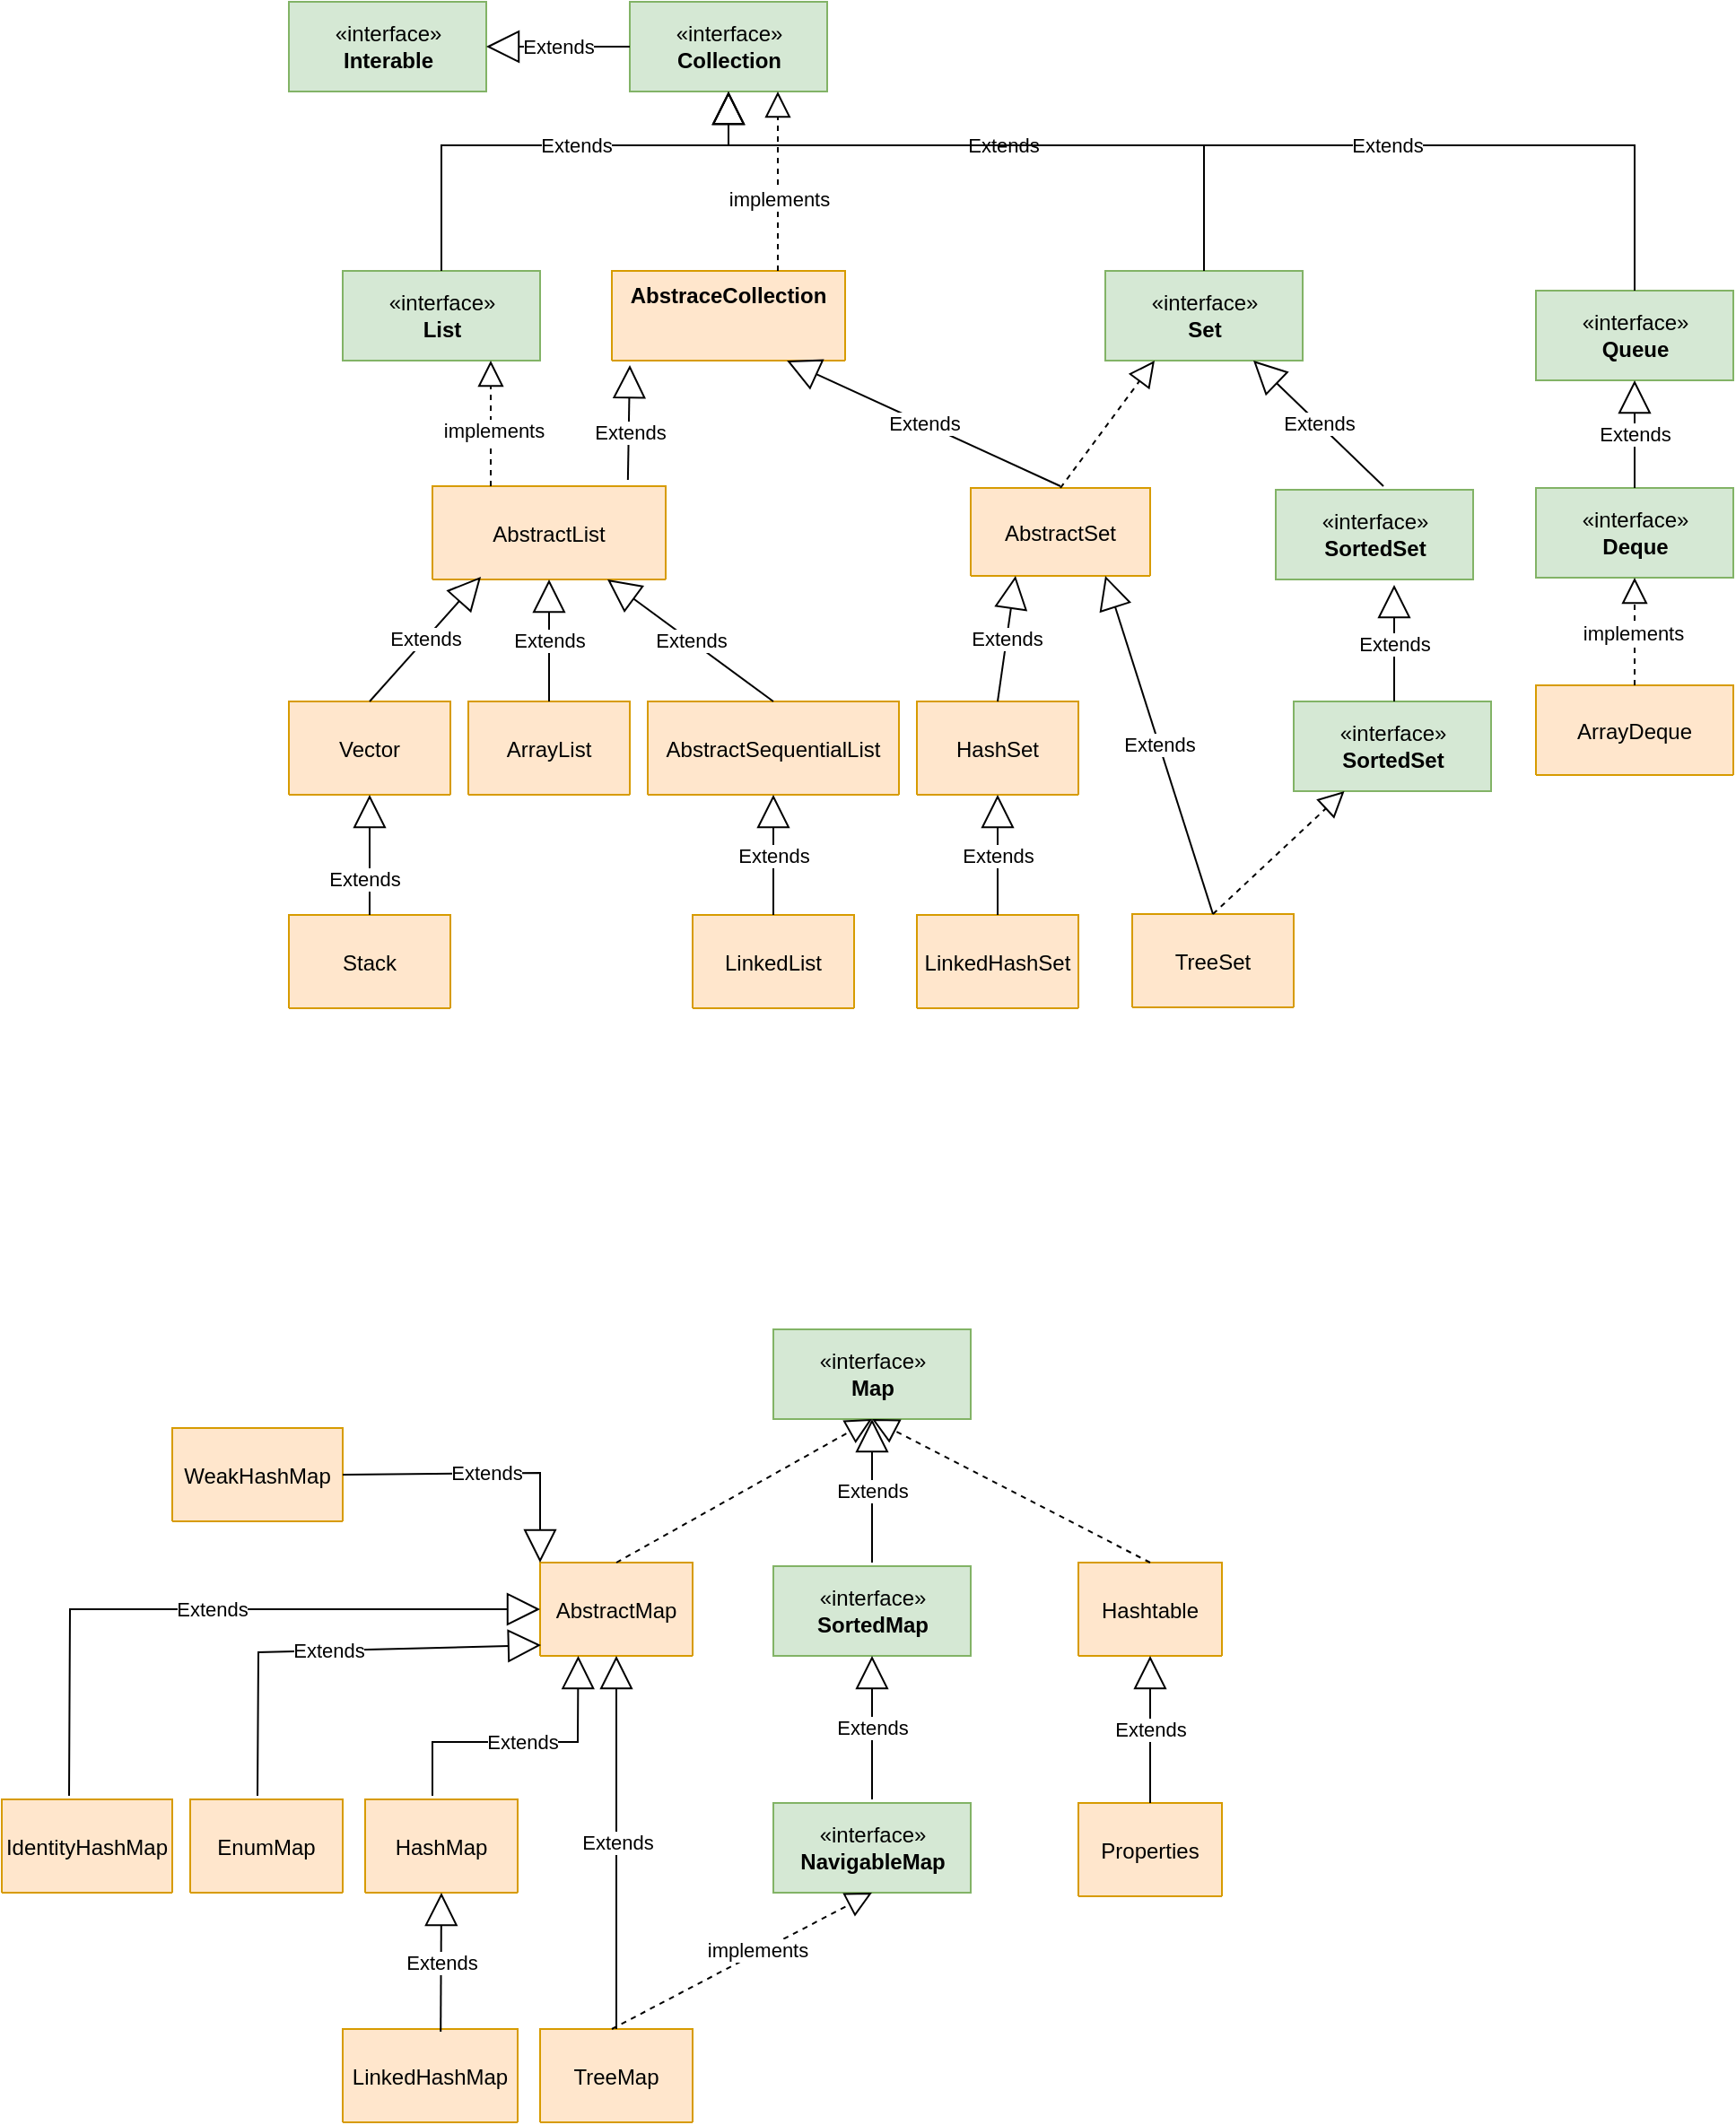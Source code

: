 <mxfile version="20.5.3" type="github">
  <diagram id="C5RBs43oDa-KdzZeNtuy" name="Page-1">
    <mxGraphModel dx="1577" dy="855" grid="1" gridSize="10" guides="1" tooltips="1" connect="1" arrows="1" fold="1" page="1" pageScale="1" pageWidth="827" pageHeight="1169" math="0" shadow="0">
      <root>
        <mxCell id="WIyWlLk6GJQsqaUBKTNV-0" />
        <mxCell id="WIyWlLk6GJQsqaUBKTNV-1" parent="WIyWlLk6GJQsqaUBKTNV-0" />
        <mxCell id="dlooKwLvbPnngXZhfxIg-0" value="«interface»&lt;br&gt;&lt;b&gt;Interable&lt;/b&gt;" style="html=1;fillColor=#d5e8d4;strokeColor=#82b366;" parent="WIyWlLk6GJQsqaUBKTNV-1" vertex="1">
          <mxGeometry x="210" y="50" width="110" height="50" as="geometry" />
        </mxCell>
        <mxCell id="dlooKwLvbPnngXZhfxIg-1" value="«interface»&lt;br&gt;&lt;b&gt;Collection&lt;/b&gt;" style="html=1;fillColor=#d5e8d4;strokeColor=#82b366;" parent="WIyWlLk6GJQsqaUBKTNV-1" vertex="1">
          <mxGeometry x="400" y="50" width="110" height="50" as="geometry" />
        </mxCell>
        <mxCell id="dlooKwLvbPnngXZhfxIg-3" value="Extends" style="endArrow=block;endSize=16;endFill=0;html=1;rounded=0;entryX=1;entryY=0.5;entryDx=0;entryDy=0;exitX=0;exitY=0.5;exitDx=0;exitDy=0;" parent="WIyWlLk6GJQsqaUBKTNV-1" source="dlooKwLvbPnngXZhfxIg-1" target="dlooKwLvbPnngXZhfxIg-0" edge="1">
          <mxGeometry width="160" relative="1" as="geometry">
            <mxPoint x="350" y="170" as="sourcePoint" />
            <mxPoint x="350" y="80" as="targetPoint" />
          </mxGeometry>
        </mxCell>
        <mxCell id="dlooKwLvbPnngXZhfxIg-7" value="«interface»&lt;br&gt;&lt;b&gt;Set&lt;/b&gt;" style="html=1;fillColor=#d5e8d4;strokeColor=#82b366;" parent="WIyWlLk6GJQsqaUBKTNV-1" vertex="1">
          <mxGeometry x="665" y="200" width="110" height="50" as="geometry" />
        </mxCell>
        <mxCell id="dlooKwLvbPnngXZhfxIg-8" value="«interface»&lt;br&gt;&lt;b&gt;List&lt;/b&gt;" style="html=1;fillColor=#d5e8d4;strokeColor=#82b366;" parent="WIyWlLk6GJQsqaUBKTNV-1" vertex="1">
          <mxGeometry x="240" y="200" width="110" height="50" as="geometry" />
        </mxCell>
        <mxCell id="dlooKwLvbPnngXZhfxIg-9" value="«interface»&lt;br&gt;&lt;b&gt;Queue&lt;/b&gt;" style="html=1;fillColor=#d5e8d4;strokeColor=#82b366;" parent="WIyWlLk6GJQsqaUBKTNV-1" vertex="1">
          <mxGeometry x="905" y="211" width="110" height="50" as="geometry" />
        </mxCell>
        <mxCell id="dlooKwLvbPnngXZhfxIg-10" value="Extends" style="endArrow=block;endSize=16;endFill=0;html=1;rounded=0;exitX=0.5;exitY=0;exitDx=0;exitDy=0;entryX=0.5;entryY=1;entryDx=0;entryDy=0;" parent="WIyWlLk6GJQsqaUBKTNV-1" source="dlooKwLvbPnngXZhfxIg-8" target="dlooKwLvbPnngXZhfxIg-1" edge="1">
          <mxGeometry x="0.115" width="160" relative="1" as="geometry">
            <mxPoint x="465" y="210" as="sourcePoint" />
            <mxPoint x="460" y="100" as="targetPoint" />
            <Array as="points">
              <mxPoint x="295" y="130" />
              <mxPoint x="455" y="130" />
            </Array>
            <mxPoint as="offset" />
          </mxGeometry>
        </mxCell>
        <mxCell id="dlooKwLvbPnngXZhfxIg-11" value="Extends" style="endArrow=block;endSize=16;endFill=0;html=1;rounded=0;exitX=0.5;exitY=0;exitDx=0;exitDy=0;" parent="WIyWlLk6GJQsqaUBKTNV-1" source="dlooKwLvbPnngXZhfxIg-7" edge="1">
          <mxGeometry width="160" relative="1" as="geometry">
            <mxPoint x="475" y="220" as="sourcePoint" />
            <mxPoint x="455" y="100" as="targetPoint" />
            <Array as="points">
              <mxPoint x="720" y="130" />
              <mxPoint x="455" y="130" />
            </Array>
          </mxGeometry>
        </mxCell>
        <mxCell id="dlooKwLvbPnngXZhfxIg-12" value="Extends" style="endArrow=block;endSize=16;endFill=0;html=1;rounded=0;exitX=0.5;exitY=0;exitDx=0;exitDy=0;entryX=0.5;entryY=1;entryDx=0;entryDy=0;" parent="WIyWlLk6GJQsqaUBKTNV-1" source="dlooKwLvbPnngXZhfxIg-9" target="dlooKwLvbPnngXZhfxIg-1" edge="1">
          <mxGeometry x="-0.289" width="160" relative="1" as="geometry">
            <mxPoint x="485" y="230" as="sourcePoint" />
            <mxPoint x="450" y="100" as="targetPoint" />
            <Array as="points">
              <mxPoint x="960" y="130" />
              <mxPoint x="455" y="130" />
            </Array>
            <mxPoint as="offset" />
          </mxGeometry>
        </mxCell>
        <mxCell id="6B9sUo9CJc6ljZTl5NZJ-1" value="AbstraceCollection" style="swimlane;fontStyle=1;align=center;verticalAlign=top;childLayout=stackLayout;horizontal=1;startSize=50;horizontalStack=0;resizeParent=1;resizeParentMax=0;resizeLast=0;collapsible=1;marginBottom=0;fillColor=#ffe6cc;strokeColor=#d79b00;" vertex="1" parent="WIyWlLk6GJQsqaUBKTNV-1">
          <mxGeometry x="390" y="200" width="130" height="50" as="geometry" />
        </mxCell>
        <mxCell id="6B9sUo9CJc6ljZTl5NZJ-5" value="" style="endArrow=block;dashed=1;endFill=0;endSize=12;html=1;rounded=0;entryX=0.75;entryY=1;entryDx=0;entryDy=0;exitX=0.75;exitY=0;exitDx=0;exitDy=0;" edge="1" parent="WIyWlLk6GJQsqaUBKTNV-1" target="dlooKwLvbPnngXZhfxIg-1">
          <mxGeometry width="160" relative="1" as="geometry">
            <mxPoint x="482.5" y="200" as="sourcePoint" />
            <mxPoint x="500" y="170" as="targetPoint" />
          </mxGeometry>
        </mxCell>
        <mxCell id="6B9sUo9CJc6ljZTl5NZJ-6" value="implements&lt;br&gt;" style="edgeLabel;html=1;align=center;verticalAlign=middle;resizable=0;points=[];" vertex="1" connectable="0" parent="6B9sUo9CJc6ljZTl5NZJ-5">
          <mxGeometry x="-0.2" y="1" relative="1" as="geometry">
            <mxPoint x="1" as="offset" />
          </mxGeometry>
        </mxCell>
        <mxCell id="6B9sUo9CJc6ljZTl5NZJ-12" value="AbstractList" style="swimlane;fontStyle=0;childLayout=stackLayout;horizontal=1;startSize=52;fillColor=#ffe6cc;horizontalStack=0;resizeParent=1;resizeParentMax=0;resizeLast=0;collapsible=1;marginBottom=0;strokeColor=#d79b00;" vertex="1" parent="WIyWlLk6GJQsqaUBKTNV-1">
          <mxGeometry x="290" y="320" width="130" height="52" as="geometry" />
        </mxCell>
        <mxCell id="6B9sUo9CJc6ljZTl5NZJ-16" value="" style="endArrow=block;dashed=1;endFill=0;endSize=12;html=1;rounded=0;entryX=0.75;entryY=1;entryDx=0;entryDy=0;exitX=0.25;exitY=0;exitDx=0;exitDy=0;" edge="1" parent="WIyWlLk6GJQsqaUBKTNV-1" source="6B9sUo9CJc6ljZTl5NZJ-12" target="dlooKwLvbPnngXZhfxIg-8">
          <mxGeometry width="160" relative="1" as="geometry">
            <mxPoint x="160" y="270" as="sourcePoint" />
            <mxPoint x="320" y="270" as="targetPoint" />
          </mxGeometry>
        </mxCell>
        <mxCell id="6B9sUo9CJc6ljZTl5NZJ-18" value="implements" style="edgeLabel;html=1;align=center;verticalAlign=middle;resizable=0;points=[];" vertex="1" connectable="0" parent="6B9sUo9CJc6ljZTl5NZJ-16">
          <mxGeometry x="-0.071" relative="1" as="geometry">
            <mxPoint x="1" y="1" as="offset" />
          </mxGeometry>
        </mxCell>
        <mxCell id="6B9sUo9CJc6ljZTl5NZJ-17" value="Extends" style="endArrow=block;endSize=16;endFill=0;html=1;rounded=0;exitX=0.838;exitY=-0.067;exitDx=0;exitDy=0;exitPerimeter=0;entryX=0.077;entryY=1.05;entryDx=0;entryDy=0;entryPerimeter=0;" edge="1" parent="WIyWlLk6GJQsqaUBKTNV-1" source="6B9sUo9CJc6ljZTl5NZJ-12" target="6B9sUo9CJc6ljZTl5NZJ-1">
          <mxGeometry x="-0.171" y="-1" width="160" relative="1" as="geometry">
            <mxPoint x="370" y="270" as="sourcePoint" />
            <mxPoint x="530" y="270" as="targetPoint" />
            <mxPoint as="offset" />
          </mxGeometry>
        </mxCell>
        <mxCell id="6B9sUo9CJc6ljZTl5NZJ-19" value="ArrayList" style="swimlane;fontStyle=0;childLayout=stackLayout;horizontal=1;startSize=52;fillColor=#ffe6cc;horizontalStack=0;resizeParent=1;resizeParentMax=0;resizeLast=0;collapsible=1;marginBottom=0;strokeColor=#d79b00;" vertex="1" parent="WIyWlLk6GJQsqaUBKTNV-1">
          <mxGeometry x="310" y="440" width="90" height="52" as="geometry" />
        </mxCell>
        <mxCell id="6B9sUo9CJc6ljZTl5NZJ-21" value="Extends" style="endArrow=block;endSize=16;endFill=0;html=1;rounded=0;entryX=0.5;entryY=1;entryDx=0;entryDy=0;" edge="1" parent="WIyWlLk6GJQsqaUBKTNV-1" source="6B9sUo9CJc6ljZTl5NZJ-19" target="6B9sUo9CJc6ljZTl5NZJ-12">
          <mxGeometry width="160" relative="1" as="geometry">
            <mxPoint x="300" y="410" as="sourcePoint" />
            <mxPoint x="460" y="410" as="targetPoint" />
          </mxGeometry>
        </mxCell>
        <mxCell id="6B9sUo9CJc6ljZTl5NZJ-23" value="Vector" style="swimlane;fontStyle=0;childLayout=stackLayout;horizontal=1;startSize=52;fillColor=#ffe6cc;horizontalStack=0;resizeParent=1;resizeParentMax=0;resizeLast=0;collapsible=1;marginBottom=0;strokeColor=#d79b00;" vertex="1" parent="WIyWlLk6GJQsqaUBKTNV-1">
          <mxGeometry x="210" y="440" width="90" height="52" as="geometry" />
        </mxCell>
        <mxCell id="6B9sUo9CJc6ljZTl5NZJ-28" value="Extends" style="endArrow=block;endSize=16;endFill=0;html=1;rounded=0;exitX=0.5;exitY=0;exitDx=0;exitDy=0;entryX=0.208;entryY=0.971;entryDx=0;entryDy=0;entryPerimeter=0;" edge="1" parent="WIyWlLk6GJQsqaUBKTNV-1" source="6B9sUo9CJc6ljZTl5NZJ-23" target="6B9sUo9CJc6ljZTl5NZJ-12">
          <mxGeometry width="160" relative="1" as="geometry">
            <mxPoint x="140" y="390" as="sourcePoint" />
            <mxPoint x="300" y="390" as="targetPoint" />
          </mxGeometry>
        </mxCell>
        <mxCell id="6B9sUo9CJc6ljZTl5NZJ-29" value="AbstractSequentialList" style="swimlane;fontStyle=0;childLayout=stackLayout;horizontal=1;startSize=52;fillColor=#ffe6cc;horizontalStack=0;resizeParent=1;resizeParentMax=0;resizeLast=0;collapsible=1;marginBottom=0;strokeColor=#d79b00;" vertex="1" parent="WIyWlLk6GJQsqaUBKTNV-1">
          <mxGeometry x="410" y="440" width="140" height="52" as="geometry" />
        </mxCell>
        <mxCell id="6B9sUo9CJc6ljZTl5NZJ-30" value="Extends" style="endArrow=block;endSize=16;endFill=0;html=1;rounded=0;entryX=0.75;entryY=1;entryDx=0;entryDy=0;" edge="1" parent="6B9sUo9CJc6ljZTl5NZJ-29" target="6B9sUo9CJc6ljZTl5NZJ-12">
          <mxGeometry width="160" relative="1" as="geometry">
            <mxPoint x="70" as="sourcePoint" />
            <mxPoint x="230" as="targetPoint" />
          </mxGeometry>
        </mxCell>
        <mxCell id="6B9sUo9CJc6ljZTl5NZJ-31" value="LinkedList" style="swimlane;fontStyle=0;childLayout=stackLayout;horizontal=1;startSize=52;fillColor=#ffe6cc;horizontalStack=0;resizeParent=1;resizeParentMax=0;resizeLast=0;collapsible=1;marginBottom=0;strokeColor=#d79b00;" vertex="1" parent="WIyWlLk6GJQsqaUBKTNV-1">
          <mxGeometry x="435" y="559" width="90" height="52" as="geometry" />
        </mxCell>
        <mxCell id="6B9sUo9CJc6ljZTl5NZJ-33" value="Stack" style="swimlane;fontStyle=0;childLayout=stackLayout;horizontal=1;startSize=52;fillColor=#ffe6cc;horizontalStack=0;resizeParent=1;resizeParentMax=0;resizeLast=0;collapsible=1;marginBottom=0;strokeColor=#d79b00;" vertex="1" parent="WIyWlLk6GJQsqaUBKTNV-1">
          <mxGeometry x="210" y="559" width="90" height="52" as="geometry" />
        </mxCell>
        <mxCell id="6B9sUo9CJc6ljZTl5NZJ-35" value="«interface»&lt;br&gt;&lt;b&gt;Deque&lt;/b&gt;" style="html=1;fillColor=#d5e8d4;strokeColor=#82b366;" vertex="1" parent="WIyWlLk6GJQsqaUBKTNV-1">
          <mxGeometry x="905" y="321" width="110" height="50" as="geometry" />
        </mxCell>
        <mxCell id="6B9sUo9CJc6ljZTl5NZJ-36" value="Extends" style="endArrow=block;endSize=16;endFill=0;html=1;rounded=0;entryX=0.5;entryY=1;entryDx=0;entryDy=0;exitX=0.5;exitY=0;exitDx=0;exitDy=0;" edge="1" parent="WIyWlLk6GJQsqaUBKTNV-1" source="6B9sUo9CJc6ljZTl5NZJ-35" target="dlooKwLvbPnngXZhfxIg-9">
          <mxGeometry width="160" relative="1" as="geometry">
            <mxPoint x="955" y="321" as="sourcePoint" />
            <mxPoint x="1115" y="321" as="targetPoint" />
          </mxGeometry>
        </mxCell>
        <mxCell id="6B9sUo9CJc6ljZTl5NZJ-39" value="ArrayDeque" style="swimlane;fontStyle=0;childLayout=stackLayout;horizontal=1;startSize=52;fillColor=#ffe6cc;horizontalStack=0;resizeParent=1;resizeParentMax=0;resizeLast=0;collapsible=1;marginBottom=0;strokeColor=#d79b00;" vertex="1" parent="WIyWlLk6GJQsqaUBKTNV-1">
          <mxGeometry x="905" y="431" width="110" height="50" as="geometry" />
        </mxCell>
        <mxCell id="6B9sUo9CJc6ljZTl5NZJ-40" value="" style="endArrow=block;dashed=1;endFill=0;endSize=12;html=1;rounded=0;exitX=0.5;exitY=0;exitDx=0;exitDy=0;entryX=0.5;entryY=1;entryDx=0;entryDy=0;" edge="1" parent="WIyWlLk6GJQsqaUBKTNV-1" source="6B9sUo9CJc6ljZTl5NZJ-39" target="6B9sUo9CJc6ljZTl5NZJ-35">
          <mxGeometry width="160" relative="1" as="geometry">
            <mxPoint x="790" y="410" as="sourcePoint" />
            <mxPoint x="950" y="410" as="targetPoint" />
          </mxGeometry>
        </mxCell>
        <mxCell id="6B9sUo9CJc6ljZTl5NZJ-41" value="implements" style="edgeLabel;html=1;align=center;verticalAlign=middle;resizable=0;points=[];" vertex="1" connectable="0" parent="6B9sUo9CJc6ljZTl5NZJ-40">
          <mxGeometry x="-0.033" y="1" relative="1" as="geometry">
            <mxPoint as="offset" />
          </mxGeometry>
        </mxCell>
        <mxCell id="6B9sUo9CJc6ljZTl5NZJ-43" value="AbstractSet" style="swimlane;fontStyle=0;childLayout=stackLayout;horizontal=1;startSize=52;fillColor=#ffe6cc;horizontalStack=0;resizeParent=1;resizeParentMax=0;resizeLast=0;collapsible=1;marginBottom=0;strokeColor=#d79b00;" vertex="1" parent="WIyWlLk6GJQsqaUBKTNV-1">
          <mxGeometry x="590" y="321" width="100" height="49" as="geometry" />
        </mxCell>
        <mxCell id="6B9sUo9CJc6ljZTl5NZJ-44" value="«interface»&lt;br&gt;&lt;b&gt;SortedSet&lt;/b&gt;" style="html=1;fillColor=#d5e8d4;strokeColor=#82b366;" vertex="1" parent="WIyWlLk6GJQsqaUBKTNV-1">
          <mxGeometry x="760" y="322" width="110" height="50" as="geometry" />
        </mxCell>
        <mxCell id="6B9sUo9CJc6ljZTl5NZJ-45" value="Extends" style="endArrow=block;endSize=16;endFill=0;html=1;rounded=0;entryX=0.75;entryY=1;entryDx=0;entryDy=0;" edge="1" parent="WIyWlLk6GJQsqaUBKTNV-1" target="dlooKwLvbPnngXZhfxIg-7">
          <mxGeometry width="160" relative="1" as="geometry">
            <mxPoint x="820" y="320" as="sourcePoint" />
            <mxPoint x="970" y="271" as="targetPoint" />
          </mxGeometry>
        </mxCell>
        <mxCell id="6B9sUo9CJc6ljZTl5NZJ-46" value="" style="endArrow=block;dashed=1;endFill=0;endSize=12;html=1;rounded=0;entryX=0.25;entryY=1;entryDx=0;entryDy=0;exitX=0.5;exitY=0;exitDx=0;exitDy=0;" edge="1" parent="WIyWlLk6GJQsqaUBKTNV-1" source="6B9sUo9CJc6ljZTl5NZJ-43" target="dlooKwLvbPnngXZhfxIg-7">
          <mxGeometry width="160" relative="1" as="geometry">
            <mxPoint x="590" y="270" as="sourcePoint" />
            <mxPoint x="750" y="270" as="targetPoint" />
          </mxGeometry>
        </mxCell>
        <mxCell id="6B9sUo9CJc6ljZTl5NZJ-47" value="Extends" style="endArrow=block;endSize=16;endFill=0;html=1;rounded=0;entryX=0.75;entryY=1;entryDx=0;entryDy=0;" edge="1" parent="WIyWlLk6GJQsqaUBKTNV-1" target="6B9sUo9CJc6ljZTl5NZJ-1">
          <mxGeometry width="160" relative="1" as="geometry">
            <mxPoint x="640" y="320" as="sourcePoint" />
            <mxPoint x="670" y="290" as="targetPoint" />
          </mxGeometry>
        </mxCell>
        <mxCell id="6B9sUo9CJc6ljZTl5NZJ-50" value="HashSet" style="swimlane;fontStyle=0;childLayout=stackLayout;horizontal=1;startSize=52;fillColor=#ffe6cc;horizontalStack=0;resizeParent=1;resizeParentMax=0;resizeLast=0;collapsible=1;marginBottom=0;strokeColor=#d79b00;" vertex="1" parent="WIyWlLk6GJQsqaUBKTNV-1">
          <mxGeometry x="560" y="440" width="90" height="52" as="geometry" />
        </mxCell>
        <mxCell id="6B9sUo9CJc6ljZTl5NZJ-32" value="Extends" style="endArrow=block;endSize=16;endFill=0;html=1;rounded=0;entryX=0.5;entryY=1;entryDx=0;entryDy=0;exitX=0.5;exitY=0;exitDx=0;exitDy=0;" edge="1" parent="WIyWlLk6GJQsqaUBKTNV-1" source="6B9sUo9CJc6ljZTl5NZJ-31" target="6B9sUo9CJc6ljZTl5NZJ-29">
          <mxGeometry width="160" relative="1" as="geometry">
            <mxPoint x="505" y="559" as="sourcePoint" />
            <mxPoint x="665" y="559" as="targetPoint" />
          </mxGeometry>
        </mxCell>
        <mxCell id="6B9sUo9CJc6ljZTl5NZJ-34" value="Extends" style="endArrow=block;endSize=16;endFill=0;html=1;rounded=0;entryX=0.5;entryY=1;entryDx=0;entryDy=0;exitX=0.5;exitY=0;exitDx=0;exitDy=0;" edge="1" parent="WIyWlLk6GJQsqaUBKTNV-1" source="6B9sUo9CJc6ljZTl5NZJ-33" target="6B9sUo9CJc6ljZTl5NZJ-23">
          <mxGeometry x="-0.387" y="2" width="160" relative="1" as="geometry">
            <mxPoint x="260" y="550" as="sourcePoint" />
            <mxPoint x="440" y="560" as="targetPoint" />
            <mxPoint x="-1" as="offset" />
          </mxGeometry>
        </mxCell>
        <mxCell id="6B9sUo9CJc6ljZTl5NZJ-51" value="Extends" style="endArrow=block;endSize=16;endFill=0;html=1;rounded=0;entryX=0.25;entryY=1;entryDx=0;entryDy=0;exitX=0.5;exitY=0;exitDx=0;exitDy=0;" edge="1" parent="WIyWlLk6GJQsqaUBKTNV-1" source="6B9sUo9CJc6ljZTl5NZJ-50" target="6B9sUo9CJc6ljZTl5NZJ-43">
          <mxGeometry width="160" relative="1" as="geometry">
            <mxPoint x="630" y="440" as="sourcePoint" />
            <mxPoint x="790" y="440" as="targetPoint" />
          </mxGeometry>
        </mxCell>
        <mxCell id="6B9sUo9CJc6ljZTl5NZJ-52" value="TreeSet" style="swimlane;fontStyle=0;childLayout=stackLayout;horizontal=1;startSize=52;fillColor=#ffe6cc;horizontalStack=0;resizeParent=1;resizeParentMax=0;resizeLast=0;collapsible=1;marginBottom=0;strokeColor=#d79b00;" vertex="1" parent="WIyWlLk6GJQsqaUBKTNV-1">
          <mxGeometry x="680" y="558.5" width="90" height="52" as="geometry" />
        </mxCell>
        <mxCell id="6B9sUo9CJc6ljZTl5NZJ-53" value="Extends" style="endArrow=block;endSize=16;endFill=0;html=1;rounded=0;exitX=0.5;exitY=0;exitDx=0;exitDy=0;entryX=0.75;entryY=1;entryDx=0;entryDy=0;" edge="1" parent="WIyWlLk6GJQsqaUBKTNV-1" source="6B9sUo9CJc6ljZTl5NZJ-52" target="6B9sUo9CJc6ljZTl5NZJ-43">
          <mxGeometry width="160" relative="1" as="geometry">
            <mxPoint x="660" y="430" as="sourcePoint" />
            <mxPoint x="820" y="430" as="targetPoint" />
          </mxGeometry>
        </mxCell>
        <mxCell id="6B9sUo9CJc6ljZTl5NZJ-54" value="«interface»&lt;br&gt;&lt;b&gt;SortedSet&lt;/b&gt;" style="html=1;fillColor=#d5e8d4;strokeColor=#82b366;" vertex="1" parent="WIyWlLk6GJQsqaUBKTNV-1">
          <mxGeometry x="770" y="440" width="110" height="50" as="geometry" />
        </mxCell>
        <mxCell id="6B9sUo9CJc6ljZTl5NZJ-55" value="Extends" style="endArrow=block;endSize=16;endFill=0;html=1;rounded=0;entryX=0.6;entryY=1.06;entryDx=0;entryDy=0;exitX=0.5;exitY=0;exitDx=0;exitDy=0;entryPerimeter=0;" edge="1" parent="WIyWlLk6GJQsqaUBKTNV-1" target="6B9sUo9CJc6ljZTl5NZJ-44">
          <mxGeometry width="160" relative="1" as="geometry">
            <mxPoint x="826" y="440" as="sourcePoint" />
            <mxPoint x="827.99" y="374" as="targetPoint" />
          </mxGeometry>
        </mxCell>
        <mxCell id="6B9sUo9CJc6ljZTl5NZJ-56" value="" style="endArrow=block;dashed=1;endFill=0;endSize=12;html=1;rounded=0;exitX=0.5;exitY=0;exitDx=0;exitDy=0;" edge="1" parent="WIyWlLk6GJQsqaUBKTNV-1" source="6B9sUo9CJc6ljZTl5NZJ-52" target="6B9sUo9CJc6ljZTl5NZJ-54">
          <mxGeometry width="160" relative="1" as="geometry">
            <mxPoint x="710" y="540" as="sourcePoint" />
            <mxPoint x="880" y="550" as="targetPoint" />
          </mxGeometry>
        </mxCell>
        <mxCell id="6B9sUo9CJc6ljZTl5NZJ-57" value="LinkedHashSet" style="swimlane;fontStyle=0;childLayout=stackLayout;horizontal=1;startSize=52;fillColor=#ffe6cc;horizontalStack=0;resizeParent=1;resizeParentMax=0;resizeLast=0;collapsible=1;marginBottom=0;strokeColor=#d79b00;" vertex="1" parent="WIyWlLk6GJQsqaUBKTNV-1">
          <mxGeometry x="560" y="559" width="90" height="52" as="geometry" />
        </mxCell>
        <mxCell id="6B9sUo9CJc6ljZTl5NZJ-58" value="Extends" style="endArrow=block;endSize=16;endFill=0;html=1;rounded=0;entryX=0.5;entryY=1;entryDx=0;entryDy=0;exitX=0.5;exitY=0;exitDx=0;exitDy=0;" edge="1" parent="WIyWlLk6GJQsqaUBKTNV-1" source="6B9sUo9CJc6ljZTl5NZJ-57" target="6B9sUo9CJc6ljZTl5NZJ-50">
          <mxGeometry width="160" relative="1" as="geometry">
            <mxPoint x="600" y="550" as="sourcePoint" />
            <mxPoint x="760" y="550" as="targetPoint" />
          </mxGeometry>
        </mxCell>
        <mxCell id="6B9sUo9CJc6ljZTl5NZJ-59" value="«interface»&lt;br&gt;&lt;b&gt;Map&lt;/b&gt;" style="html=1;fillColor=#d5e8d4;strokeColor=#82b366;" vertex="1" parent="WIyWlLk6GJQsqaUBKTNV-1">
          <mxGeometry x="480" y="790" width="110" height="50" as="geometry" />
        </mxCell>
        <mxCell id="6B9sUo9CJc6ljZTl5NZJ-60" value="AbstractMap" style="swimlane;fontStyle=0;childLayout=stackLayout;horizontal=1;startSize=52;fillColor=#ffe6cc;horizontalStack=0;resizeParent=1;resizeParentMax=0;resizeLast=0;collapsible=1;marginBottom=0;strokeColor=#d79b00;" vertex="1" parent="WIyWlLk6GJQsqaUBKTNV-1">
          <mxGeometry x="350" y="920" width="85" height="52" as="geometry" />
        </mxCell>
        <mxCell id="6B9sUo9CJc6ljZTl5NZJ-64" value="«interface»&lt;br&gt;&lt;b&gt;SortedMap&lt;/b&gt;" style="html=1;fillColor=#d5e8d4;strokeColor=#82b366;" vertex="1" parent="WIyWlLk6GJQsqaUBKTNV-1">
          <mxGeometry x="480" y="922" width="110" height="50" as="geometry" />
        </mxCell>
        <mxCell id="6B9sUo9CJc6ljZTl5NZJ-65" value="Extends" style="endArrow=block;endSize=16;endFill=0;html=1;rounded=0;entryX=0.5;entryY=1;entryDx=0;entryDy=0;" edge="1" parent="WIyWlLk6GJQsqaUBKTNV-1" target="6B9sUo9CJc6ljZTl5NZJ-59">
          <mxGeometry width="160" relative="1" as="geometry">
            <mxPoint x="535" y="920" as="sourcePoint" />
            <mxPoint x="680" y="920" as="targetPoint" />
          </mxGeometry>
        </mxCell>
        <mxCell id="6B9sUo9CJc6ljZTl5NZJ-66" value="«interface»&lt;br&gt;&lt;b&gt;NavigableMap&lt;/b&gt;" style="html=1;fillColor=#d5e8d4;strokeColor=#82b366;" vertex="1" parent="WIyWlLk6GJQsqaUBKTNV-1">
          <mxGeometry x="480" y="1054" width="110" height="50" as="geometry" />
        </mxCell>
        <mxCell id="6B9sUo9CJc6ljZTl5NZJ-67" value="Extends" style="endArrow=block;endSize=16;endFill=0;html=1;rounded=0;entryX=0.5;entryY=1;entryDx=0;entryDy=0;" edge="1" parent="WIyWlLk6GJQsqaUBKTNV-1">
          <mxGeometry width="160" relative="1" as="geometry">
            <mxPoint x="535.0" y="1052" as="sourcePoint" />
            <mxPoint x="535.0" y="972" as="targetPoint" />
          </mxGeometry>
        </mxCell>
        <mxCell id="6B9sUo9CJc6ljZTl5NZJ-68" value="Hashtable" style="swimlane;fontStyle=0;childLayout=stackLayout;horizontal=1;startSize=52;fillColor=#ffe6cc;horizontalStack=0;resizeParent=1;resizeParentMax=0;resizeLast=0;collapsible=1;marginBottom=0;strokeColor=#d79b00;" vertex="1" parent="WIyWlLk6GJQsqaUBKTNV-1">
          <mxGeometry x="650" y="920" width="80" height="52" as="geometry" />
        </mxCell>
        <mxCell id="6B9sUo9CJc6ljZTl5NZJ-70" value="" style="endArrow=block;dashed=1;endFill=0;endSize=12;html=1;rounded=0;entryX=0.5;entryY=1;entryDx=0;entryDy=0;" edge="1" parent="6B9sUo9CJc6ljZTl5NZJ-68" target="6B9sUo9CJc6ljZTl5NZJ-59">
          <mxGeometry width="160" relative="1" as="geometry">
            <mxPoint x="40" as="sourcePoint" />
            <mxPoint x="200" as="targetPoint" />
          </mxGeometry>
        </mxCell>
        <mxCell id="6B9sUo9CJc6ljZTl5NZJ-69" value="" style="endArrow=block;dashed=1;endFill=0;endSize=12;html=1;rounded=0;exitX=0.5;exitY=0;exitDx=0;exitDy=0;" edge="1" parent="WIyWlLk6GJQsqaUBKTNV-1" source="6B9sUo9CJc6ljZTl5NZJ-60">
          <mxGeometry width="160" relative="1" as="geometry">
            <mxPoint x="375" y="850" as="sourcePoint" />
            <mxPoint x="535" y="840" as="targetPoint" />
          </mxGeometry>
        </mxCell>
        <mxCell id="6B9sUo9CJc6ljZTl5NZJ-71" value="TreeMap" style="swimlane;fontStyle=0;childLayout=stackLayout;horizontal=1;startSize=52;fillColor=#ffe6cc;horizontalStack=0;resizeParent=1;resizeParentMax=0;resizeLast=0;collapsible=1;marginBottom=0;strokeColor=#d79b00;" vertex="1" parent="WIyWlLk6GJQsqaUBKTNV-1">
          <mxGeometry x="350" y="1180" width="85" height="52" as="geometry" />
        </mxCell>
        <mxCell id="6B9sUo9CJc6ljZTl5NZJ-77" value="" style="endArrow=block;dashed=1;endFill=0;endSize=12;html=1;rounded=0;entryX=0.5;entryY=1;entryDx=0;entryDy=0;" edge="1" parent="6B9sUo9CJc6ljZTl5NZJ-71" target="6B9sUo9CJc6ljZTl5NZJ-66">
          <mxGeometry width="160" relative="1" as="geometry">
            <mxPoint x="40" as="sourcePoint" />
            <mxPoint x="200" as="targetPoint" />
          </mxGeometry>
        </mxCell>
        <mxCell id="6B9sUo9CJc6ljZTl5NZJ-78" value="implements" style="edgeLabel;html=1;align=center;verticalAlign=middle;resizable=0;points=[];" vertex="1" connectable="0" parent="6B9sUo9CJc6ljZTl5NZJ-77">
          <mxGeometry x="0.124" y="2" relative="1" as="geometry">
            <mxPoint as="offset" />
          </mxGeometry>
        </mxCell>
        <mxCell id="6B9sUo9CJc6ljZTl5NZJ-72" value="HashMap" style="swimlane;fontStyle=0;childLayout=stackLayout;horizontal=1;startSize=52;fillColor=#ffe6cc;horizontalStack=0;resizeParent=1;resizeParentMax=0;resizeLast=0;collapsible=1;marginBottom=0;strokeColor=#d79b00;" vertex="1" parent="WIyWlLk6GJQsqaUBKTNV-1">
          <mxGeometry x="252.5" y="1052" width="85" height="52" as="geometry" />
        </mxCell>
        <mxCell id="6B9sUo9CJc6ljZTl5NZJ-74" value="Extends" style="endArrow=block;endSize=16;endFill=0;html=1;rounded=0;entryX=0.25;entryY=1;entryDx=0;entryDy=0;" edge="1" parent="6B9sUo9CJc6ljZTl5NZJ-72" target="6B9sUo9CJc6ljZTl5NZJ-60">
          <mxGeometry width="160" relative="1" as="geometry">
            <mxPoint x="37.5" y="-2" as="sourcePoint" />
            <mxPoint x="197.5" y="-2" as="targetPoint" />
            <Array as="points">
              <mxPoint x="37.5" y="-32" />
              <mxPoint x="118.5" y="-32" />
            </Array>
          </mxGeometry>
        </mxCell>
        <mxCell id="6B9sUo9CJc6ljZTl5NZJ-75" value="Extends" style="endArrow=block;endSize=16;endFill=0;html=1;rounded=0;entryX=0.5;entryY=1;entryDx=0;entryDy=0;" edge="1" parent="WIyWlLk6GJQsqaUBKTNV-1" source="6B9sUo9CJc6ljZTl5NZJ-71" target="6B9sUo9CJc6ljZTl5NZJ-60">
          <mxGeometry width="160" relative="1" as="geometry">
            <mxPoint x="360" y="1020" as="sourcePoint" />
            <mxPoint x="520" y="1020" as="targetPoint" />
          </mxGeometry>
        </mxCell>
        <mxCell id="6B9sUo9CJc6ljZTl5NZJ-79" value="LinkedHashMap" style="swimlane;fontStyle=0;childLayout=stackLayout;horizontal=1;startSize=52;fillColor=#ffe6cc;horizontalStack=0;resizeParent=1;resizeParentMax=0;resizeLast=0;collapsible=1;marginBottom=0;strokeColor=#d79b00;" vertex="1" parent="WIyWlLk6GJQsqaUBKTNV-1">
          <mxGeometry x="240" y="1180" width="97.5" height="52" as="geometry" />
        </mxCell>
        <mxCell id="6B9sUo9CJc6ljZTl5NZJ-80" value="Extends" style="endArrow=block;endSize=16;endFill=0;html=1;rounded=0;entryX=0.5;entryY=1;entryDx=0;entryDy=0;exitX=0.56;exitY=0.029;exitDx=0;exitDy=0;exitPerimeter=0;" edge="1" parent="WIyWlLk6GJQsqaUBKTNV-1" source="6B9sUo9CJc6ljZTl5NZJ-79" target="6B9sUo9CJc6ljZTl5NZJ-72">
          <mxGeometry width="160" relative="1" as="geometry">
            <mxPoint x="282.5" y="1178" as="sourcePoint" />
            <mxPoint x="437.5" y="1178" as="targetPoint" />
          </mxGeometry>
        </mxCell>
        <mxCell id="6B9sUo9CJc6ljZTl5NZJ-81" value="EnumMap" style="swimlane;fontStyle=0;childLayout=stackLayout;horizontal=1;startSize=52;fillColor=#ffe6cc;horizontalStack=0;resizeParent=1;resizeParentMax=0;resizeLast=0;collapsible=1;marginBottom=0;strokeColor=#d79b00;" vertex="1" parent="WIyWlLk6GJQsqaUBKTNV-1">
          <mxGeometry x="155" y="1052" width="85" height="52" as="geometry" />
        </mxCell>
        <mxCell id="6B9sUo9CJc6ljZTl5NZJ-82" value="Extends" style="endArrow=block;endSize=16;endFill=0;html=1;rounded=0;entryX=0.006;entryY=0.885;entryDx=0;entryDy=0;entryPerimeter=0;" edge="1" parent="6B9sUo9CJc6ljZTl5NZJ-81" target="6B9sUo9CJc6ljZTl5NZJ-60">
          <mxGeometry width="160" relative="1" as="geometry">
            <mxPoint x="37.5" y="-2" as="sourcePoint" />
            <mxPoint x="195" y="-82" as="targetPoint" />
            <Array as="points">
              <mxPoint x="38" y="-82" />
            </Array>
          </mxGeometry>
        </mxCell>
        <mxCell id="6B9sUo9CJc6ljZTl5NZJ-83" value="IdentityHashMap" style="swimlane;fontStyle=0;childLayout=stackLayout;horizontal=1;startSize=52;fillColor=#ffe6cc;horizontalStack=0;resizeParent=1;resizeParentMax=0;resizeLast=0;collapsible=1;marginBottom=0;strokeColor=#d79b00;" vertex="1" parent="WIyWlLk6GJQsqaUBKTNV-1">
          <mxGeometry x="50" y="1052" width="95" height="52" as="geometry" />
        </mxCell>
        <mxCell id="6B9sUo9CJc6ljZTl5NZJ-84" value="Extends" style="endArrow=block;endSize=16;endFill=0;html=1;rounded=0;entryX=0;entryY=0.5;entryDx=0;entryDy=0;" edge="1" parent="6B9sUo9CJc6ljZTl5NZJ-83" target="6B9sUo9CJc6ljZTl5NZJ-60">
          <mxGeometry width="160" relative="1" as="geometry">
            <mxPoint x="37.5" y="-2" as="sourcePoint" />
            <mxPoint x="197.5" y="-2" as="targetPoint" />
            <Array as="points">
              <mxPoint x="38" y="-106" />
            </Array>
          </mxGeometry>
        </mxCell>
        <mxCell id="6B9sUo9CJc6ljZTl5NZJ-85" value="Properties" style="swimlane;fontStyle=0;childLayout=stackLayout;horizontal=1;startSize=52;fillColor=#ffe6cc;horizontalStack=0;resizeParent=1;resizeParentMax=0;resizeLast=0;collapsible=1;marginBottom=0;strokeColor=#d79b00;" vertex="1" parent="WIyWlLk6GJQsqaUBKTNV-1">
          <mxGeometry x="650" y="1054" width="80" height="52" as="geometry" />
        </mxCell>
        <mxCell id="6B9sUo9CJc6ljZTl5NZJ-87" value="Extends" style="endArrow=block;endSize=16;endFill=0;html=1;rounded=0;entryX=0.5;entryY=1;entryDx=0;entryDy=0;exitX=0.5;exitY=0;exitDx=0;exitDy=0;" edge="1" parent="WIyWlLk6GJQsqaUBKTNV-1" source="6B9sUo9CJc6ljZTl5NZJ-85" target="6B9sUo9CJc6ljZTl5NZJ-68">
          <mxGeometry width="160" relative="1" as="geometry">
            <mxPoint x="680" y="1020" as="sourcePoint" />
            <mxPoint x="840" y="1020" as="targetPoint" />
          </mxGeometry>
        </mxCell>
        <mxCell id="6B9sUo9CJc6ljZTl5NZJ-88" value="WeakHashMap" style="swimlane;fontStyle=0;childLayout=stackLayout;horizontal=1;startSize=52;fillColor=#ffe6cc;horizontalStack=0;resizeParent=1;resizeParentMax=0;resizeLast=0;collapsible=1;marginBottom=0;strokeColor=#d79b00;" vertex="1" parent="WIyWlLk6GJQsqaUBKTNV-1">
          <mxGeometry x="145" y="845" width="95" height="52" as="geometry" />
        </mxCell>
        <mxCell id="6B9sUo9CJc6ljZTl5NZJ-89" value="Extends" style="endArrow=block;endSize=16;endFill=0;html=1;rounded=0;entryX=0;entryY=0;entryDx=0;entryDy=0;exitX=1;exitY=0.5;exitDx=0;exitDy=0;" edge="1" parent="WIyWlLk6GJQsqaUBKTNV-1" source="6B9sUo9CJc6ljZTl5NZJ-88" target="6B9sUo9CJc6ljZTl5NZJ-60">
          <mxGeometry width="160" relative="1" as="geometry">
            <mxPoint x="177.5" y="838" as="sourcePoint" />
            <mxPoint x="337.5" y="838" as="targetPoint" />
            <Array as="points">
              <mxPoint x="350" y="870" />
            </Array>
          </mxGeometry>
        </mxCell>
      </root>
    </mxGraphModel>
  </diagram>
</mxfile>
